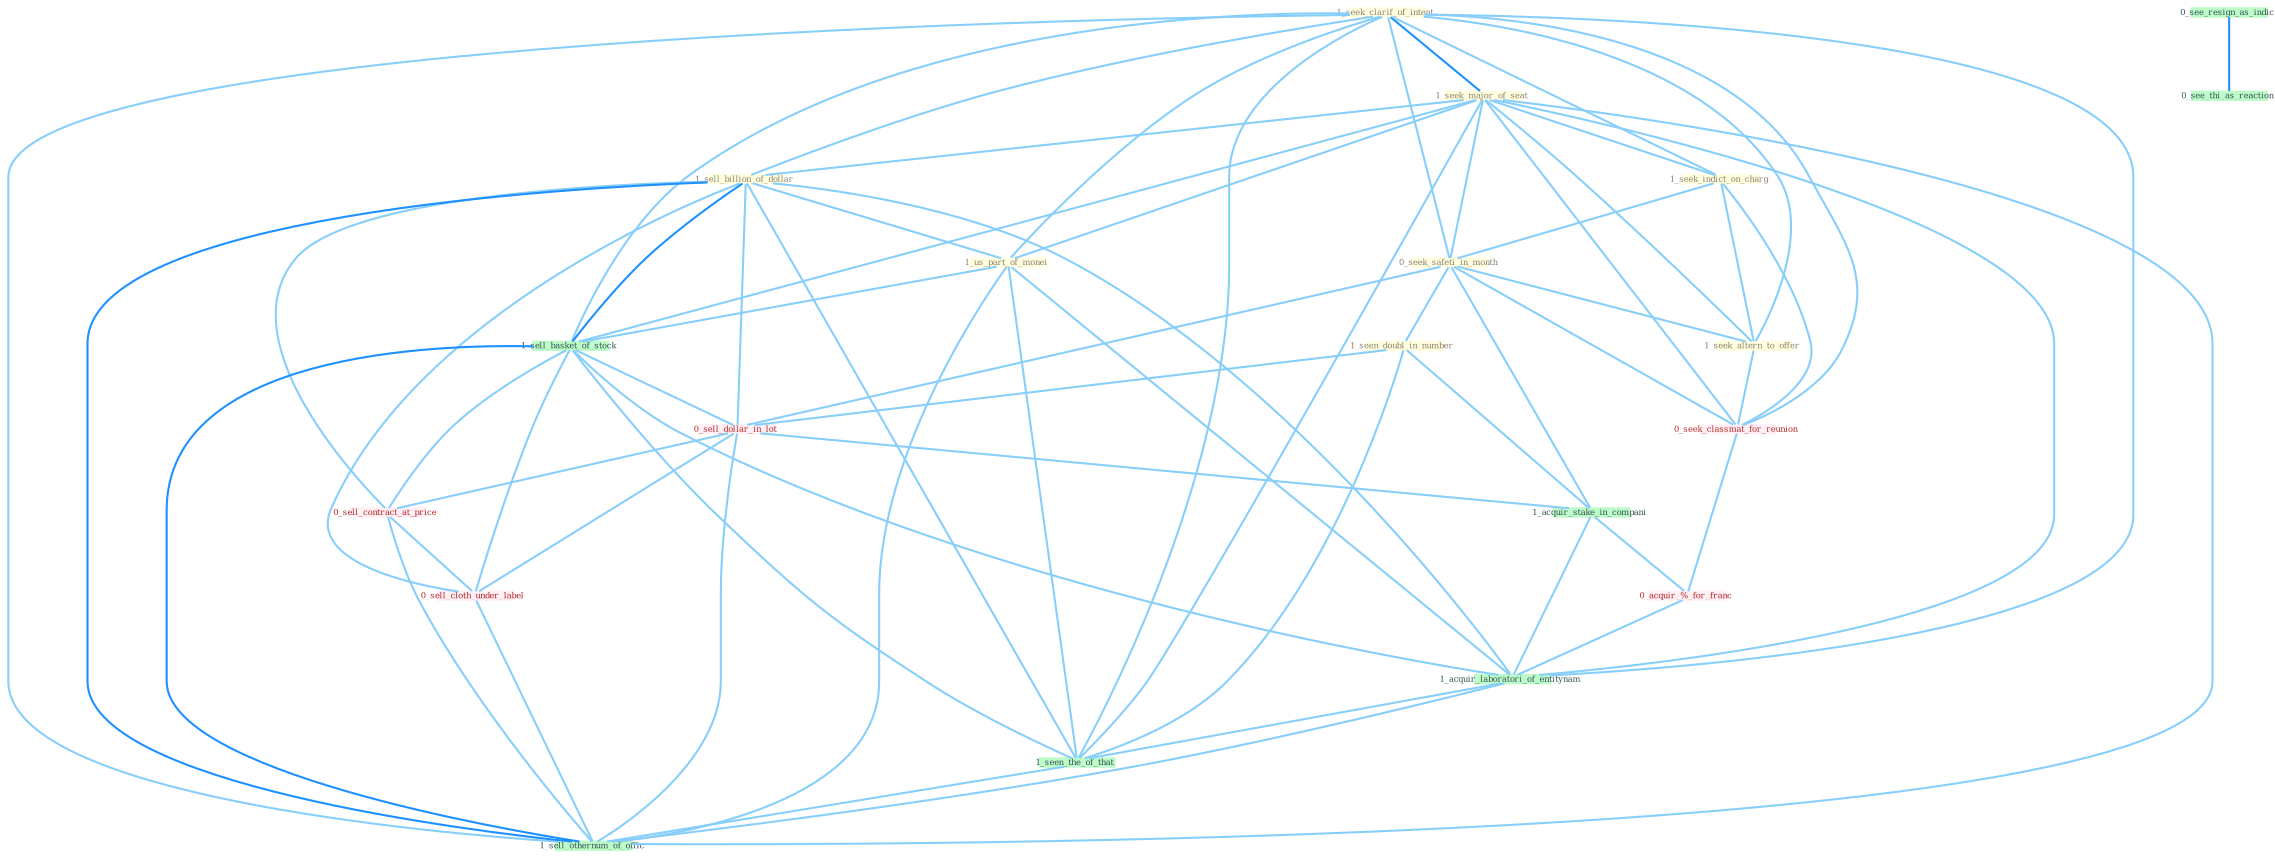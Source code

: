 Graph G{ 
    node
    [shape=polygon,style=filled,width=.5,height=.06,color="#BDFCC9",fixedsize=true,fontsize=4,
    fontcolor="#2f4f4f"];
    {node
    [color="#ffffe0", fontcolor="#8b7d6b"] "1_seek_clarif_of_intent " "1_seek_major_of_seat " "1_seek_indict_on_charg " "1_sell_billion_of_dollar " "1_us_part_of_monei " "0_seek_safeti_in_month " "1_seek_altern_to_offer " "1_seen_doubl_in_number "}
{node [color="#fff0f5", fontcolor="#b22222"] "0_seek_classmat_for_reunion " "0_sell_dollar_in_lot " "0_acquir_%_for_franc " "0_sell_contract_at_price " "0_sell_cloth_under_label "}
edge [color="#B0E2FF"];

	"1_seek_clarif_of_intent " -- "1_seek_major_of_seat " [w="2", color="#1e90ff" , len=0.8];
	"1_seek_clarif_of_intent " -- "1_seek_indict_on_charg " [w="1", color="#87cefa" ];
	"1_seek_clarif_of_intent " -- "1_sell_billion_of_dollar " [w="1", color="#87cefa" ];
	"1_seek_clarif_of_intent " -- "1_us_part_of_monei " [w="1", color="#87cefa" ];
	"1_seek_clarif_of_intent " -- "0_seek_safeti_in_month " [w="1", color="#87cefa" ];
	"1_seek_clarif_of_intent " -- "1_seek_altern_to_offer " [w="1", color="#87cefa" ];
	"1_seek_clarif_of_intent " -- "0_seek_classmat_for_reunion " [w="1", color="#87cefa" ];
	"1_seek_clarif_of_intent " -- "1_sell_basket_of_stock " [w="1", color="#87cefa" ];
	"1_seek_clarif_of_intent " -- "1_acquir_laboratori_of_entitynam " [w="1", color="#87cefa" ];
	"1_seek_clarif_of_intent " -- "1_seen_the_of_that " [w="1", color="#87cefa" ];
	"1_seek_clarif_of_intent " -- "1_sell_othernum_of_offic " [w="1", color="#87cefa" ];
	"1_seek_major_of_seat " -- "1_seek_indict_on_charg " [w="1", color="#87cefa" ];
	"1_seek_major_of_seat " -- "1_sell_billion_of_dollar " [w="1", color="#87cefa" ];
	"1_seek_major_of_seat " -- "1_us_part_of_monei " [w="1", color="#87cefa" ];
	"1_seek_major_of_seat " -- "0_seek_safeti_in_month " [w="1", color="#87cefa" ];
	"1_seek_major_of_seat " -- "1_seek_altern_to_offer " [w="1", color="#87cefa" ];
	"1_seek_major_of_seat " -- "0_seek_classmat_for_reunion " [w="1", color="#87cefa" ];
	"1_seek_major_of_seat " -- "1_sell_basket_of_stock " [w="1", color="#87cefa" ];
	"1_seek_major_of_seat " -- "1_acquir_laboratori_of_entitynam " [w="1", color="#87cefa" ];
	"1_seek_major_of_seat " -- "1_seen_the_of_that " [w="1", color="#87cefa" ];
	"1_seek_major_of_seat " -- "1_sell_othernum_of_offic " [w="1", color="#87cefa" ];
	"1_seek_indict_on_charg " -- "0_seek_safeti_in_month " [w="1", color="#87cefa" ];
	"1_seek_indict_on_charg " -- "1_seek_altern_to_offer " [w="1", color="#87cefa" ];
	"1_seek_indict_on_charg " -- "0_seek_classmat_for_reunion " [w="1", color="#87cefa" ];
	"1_sell_billion_of_dollar " -- "1_us_part_of_monei " [w="1", color="#87cefa" ];
	"1_sell_billion_of_dollar " -- "1_sell_basket_of_stock " [w="2", color="#1e90ff" , len=0.8];
	"1_sell_billion_of_dollar " -- "0_sell_dollar_in_lot " [w="1", color="#87cefa" ];
	"1_sell_billion_of_dollar " -- "0_sell_contract_at_price " [w="1", color="#87cefa" ];
	"1_sell_billion_of_dollar " -- "1_acquir_laboratori_of_entitynam " [w="1", color="#87cefa" ];
	"1_sell_billion_of_dollar " -- "0_sell_cloth_under_label " [w="1", color="#87cefa" ];
	"1_sell_billion_of_dollar " -- "1_seen_the_of_that " [w="1", color="#87cefa" ];
	"1_sell_billion_of_dollar " -- "1_sell_othernum_of_offic " [w="2", color="#1e90ff" , len=0.8];
	"1_us_part_of_monei " -- "1_sell_basket_of_stock " [w="1", color="#87cefa" ];
	"1_us_part_of_monei " -- "1_acquir_laboratori_of_entitynam " [w="1", color="#87cefa" ];
	"1_us_part_of_monei " -- "1_seen_the_of_that " [w="1", color="#87cefa" ];
	"1_us_part_of_monei " -- "1_sell_othernum_of_offic " [w="1", color="#87cefa" ];
	"0_seek_safeti_in_month " -- "1_seek_altern_to_offer " [w="1", color="#87cefa" ];
	"0_seek_safeti_in_month " -- "1_seen_doubl_in_number " [w="1", color="#87cefa" ];
	"0_seek_safeti_in_month " -- "0_seek_classmat_for_reunion " [w="1", color="#87cefa" ];
	"0_seek_safeti_in_month " -- "0_sell_dollar_in_lot " [w="1", color="#87cefa" ];
	"0_seek_safeti_in_month " -- "1_acquir_stake_in_compani " [w="1", color="#87cefa" ];
	"1_seek_altern_to_offer " -- "0_seek_classmat_for_reunion " [w="1", color="#87cefa" ];
	"1_seen_doubl_in_number " -- "0_sell_dollar_in_lot " [w="1", color="#87cefa" ];
	"1_seen_doubl_in_number " -- "1_acquir_stake_in_compani " [w="1", color="#87cefa" ];
	"1_seen_doubl_in_number " -- "1_seen_the_of_that " [w="1", color="#87cefa" ];
	"0_seek_classmat_for_reunion " -- "0_acquir_%_for_franc " [w="1", color="#87cefa" ];
	"1_sell_basket_of_stock " -- "0_sell_dollar_in_lot " [w="1", color="#87cefa" ];
	"1_sell_basket_of_stock " -- "0_sell_contract_at_price " [w="1", color="#87cefa" ];
	"1_sell_basket_of_stock " -- "1_acquir_laboratori_of_entitynam " [w="1", color="#87cefa" ];
	"1_sell_basket_of_stock " -- "0_sell_cloth_under_label " [w="1", color="#87cefa" ];
	"1_sell_basket_of_stock " -- "1_seen_the_of_that " [w="1", color="#87cefa" ];
	"1_sell_basket_of_stock " -- "1_sell_othernum_of_offic " [w="2", color="#1e90ff" , len=0.8];
	"0_sell_dollar_in_lot " -- "1_acquir_stake_in_compani " [w="1", color="#87cefa" ];
	"0_sell_dollar_in_lot " -- "0_sell_contract_at_price " [w="1", color="#87cefa" ];
	"0_sell_dollar_in_lot " -- "0_sell_cloth_under_label " [w="1", color="#87cefa" ];
	"0_sell_dollar_in_lot " -- "1_sell_othernum_of_offic " [w="1", color="#87cefa" ];
	"0_see_resign_as_indic " -- "0_see_thi_as_reaction " [w="2", color="#1e90ff" , len=0.8];
	"1_acquir_stake_in_compani " -- "0_acquir_%_for_franc " [w="1", color="#87cefa" ];
	"1_acquir_stake_in_compani " -- "1_acquir_laboratori_of_entitynam " [w="1", color="#87cefa" ];
	"0_acquir_%_for_franc " -- "1_acquir_laboratori_of_entitynam " [w="1", color="#87cefa" ];
	"0_sell_contract_at_price " -- "0_sell_cloth_under_label " [w="1", color="#87cefa" ];
	"0_sell_contract_at_price " -- "1_sell_othernum_of_offic " [w="1", color="#87cefa" ];
	"1_acquir_laboratori_of_entitynam " -- "1_seen_the_of_that " [w="1", color="#87cefa" ];
	"1_acquir_laboratori_of_entitynam " -- "1_sell_othernum_of_offic " [w="1", color="#87cefa" ];
	"0_sell_cloth_under_label " -- "1_sell_othernum_of_offic " [w="1", color="#87cefa" ];
	"1_seen_the_of_that " -- "1_sell_othernum_of_offic " [w="1", color="#87cefa" ];
}